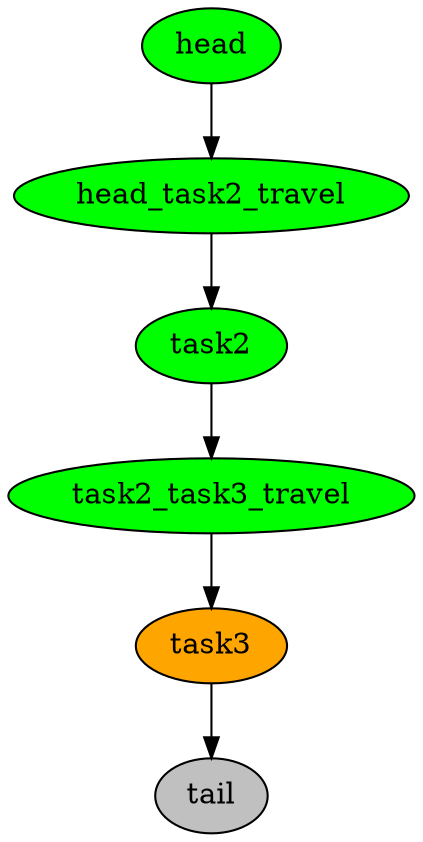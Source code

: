 digraph timeline {
head[label="head",style=filled,fillcolor=green,fontcolor=black];
head_task2_travel[label="head_task2_travel",style=filled,fillcolor=green,fontcolor=black];
task2[label="task2",style=filled,fillcolor=green,fontcolor=black];
task2_task3_travel[label="task2_task3_travel",style=filled,fillcolor=green,fontcolor=black];
task3[label="task3",style=filled,fillcolor=orange,fontcolor=black];
tail[label="tail",style=filled,fillcolor=gray,fontcolor=black];
"head"->"head_task2_travel"[color=black];
"head_task2_travel"->"task2"[color=black];
"task2"->"task2_task3_travel"[color=black];
"task2_task3_travel"->"task3"[color=black];
"task3"->"tail"[color=black];
}
